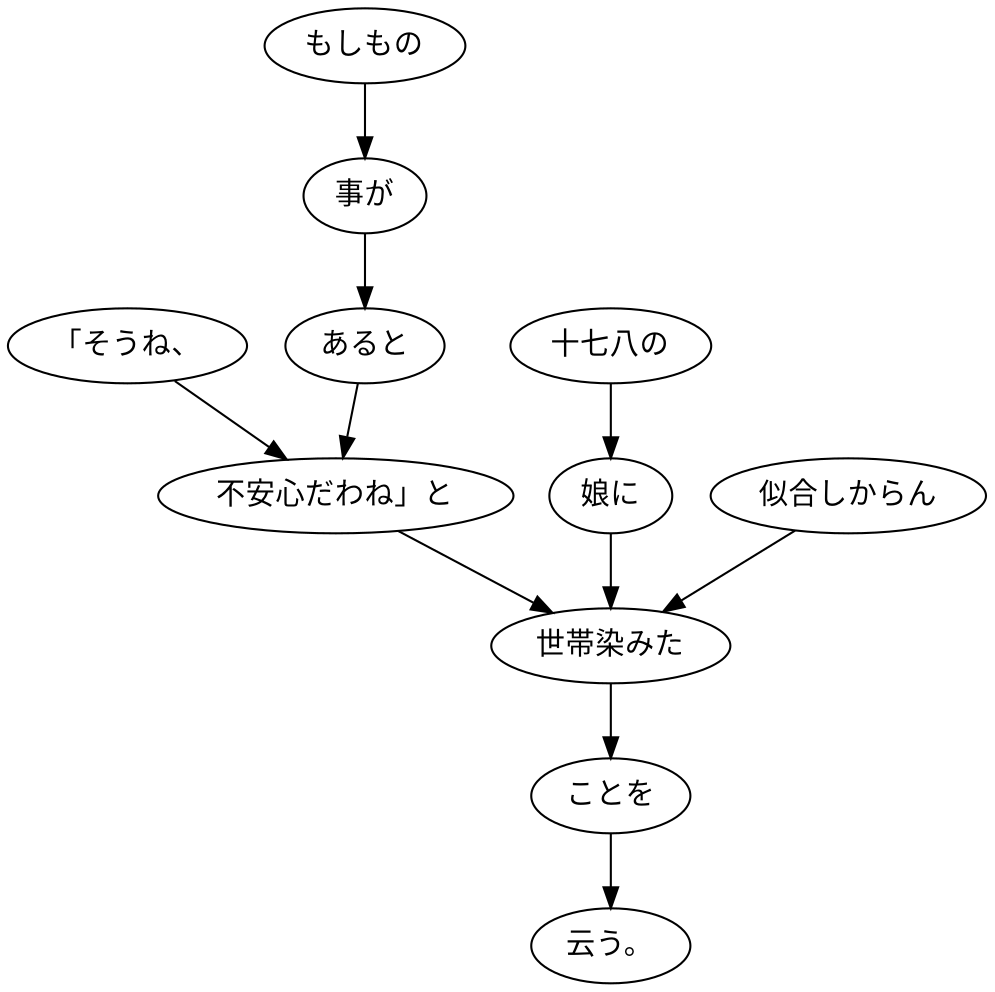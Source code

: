 digraph graph6745 {
	node0 [label="「そうね、"];
	node1 [label="もしもの"];
	node2 [label="事が"];
	node3 [label="あると"];
	node4 [label="不安心だわね」と"];
	node5 [label="十七八の"];
	node6 [label="娘に"];
	node7 [label="似合しからん"];
	node8 [label="世帯染みた"];
	node9 [label="ことを"];
	node10 [label="云う。"];
	node0 -> node4;
	node1 -> node2;
	node2 -> node3;
	node3 -> node4;
	node4 -> node8;
	node5 -> node6;
	node6 -> node8;
	node7 -> node8;
	node8 -> node9;
	node9 -> node10;
}
